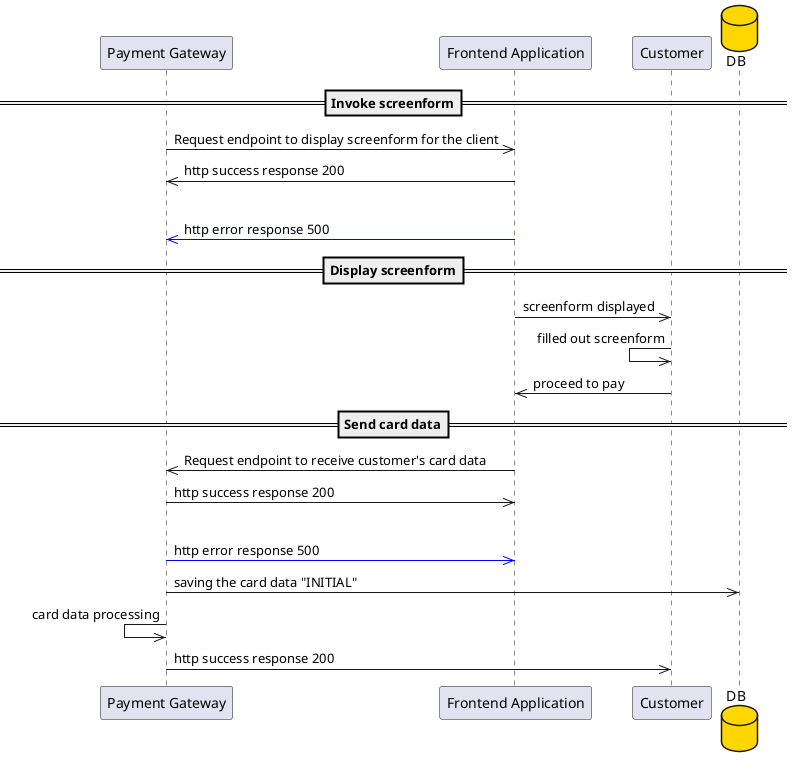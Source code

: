 @startuml


==Invoke screenform==

"Payment Gateway" ->> "Frontend Application": Request endpoint to display screenform for the client
"Payment Gateway" <<- "Frontend Application": http success response 200
alt error on server
"Payment Gateway" <<-[#blue] "Frontend Application": http error response 500

==Display screenform==

"Frontend Application" ->> "Customer": screenform displayed
"Customer" <<- "Customer": filled out screenform
"Frontend Application" <<- "Customer": proceed to pay

==Send card data==

"Frontend Application" ->> "Payment Gateway": Request endpoint to receive customer's card data
"Frontend Application" <<- "Payment Gateway": http success response 200
alt error on server
"Frontend Application" <<-[#blue] "Payment Gateway": http error response 500

database DB  #gold
"Payment Gateway" ->> DB:saving the card data "INITIAL"
"Payment Gateway" <<- "Payment Gateway": card data processing
"Customer" <<- "Payment Gateway": http success response 200


@enduml